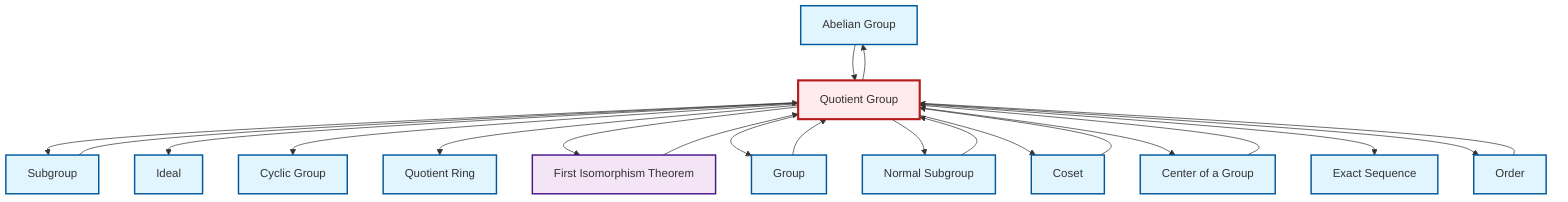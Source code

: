 graph TD
    classDef definition fill:#e1f5fe,stroke:#01579b,stroke-width:2px
    classDef theorem fill:#f3e5f5,stroke:#4a148c,stroke-width:2px
    classDef axiom fill:#fff3e0,stroke:#e65100,stroke-width:2px
    classDef example fill:#e8f5e9,stroke:#1b5e20,stroke-width:2px
    classDef current fill:#ffebee,stroke:#b71c1c,stroke-width:3px
    def-abelian-group["Abelian Group"]:::definition
    def-quotient-group["Quotient Group"]:::definition
    def-ideal["Ideal"]:::definition
    def-quotient-ring["Quotient Ring"]:::definition
    def-subgroup["Subgroup"]:::definition
    def-coset["Coset"]:::definition
    def-cyclic-group["Cyclic Group"]:::definition
    thm-first-isomorphism["First Isomorphism Theorem"]:::theorem
    def-exact-sequence["Exact Sequence"]:::definition
    def-order["Order"]:::definition
    def-center-of-group["Center of a Group"]:::definition
    def-group["Group"]:::definition
    def-normal-subgroup["Normal Subgroup"]:::definition
    def-coset --> def-quotient-group
    def-quotient-group --> def-subgroup
    def-normal-subgroup --> def-quotient-group
    def-group --> def-quotient-group
    def-quotient-group --> def-ideal
    def-quotient-group --> def-cyclic-group
    def-quotient-group --> def-quotient-ring
    def-quotient-group --> thm-first-isomorphism
    def-quotient-group --> def-group
    def-quotient-group --> def-normal-subgroup
    def-quotient-group --> def-coset
    def-abelian-group --> def-quotient-group
    def-quotient-group --> def-center-of-group
    def-quotient-group --> def-exact-sequence
    def-center-of-group --> def-quotient-group
    def-order --> def-quotient-group
    def-quotient-group --> def-abelian-group
    def-quotient-group --> def-order
    def-subgroup --> def-quotient-group
    thm-first-isomorphism --> def-quotient-group
    class def-quotient-group current